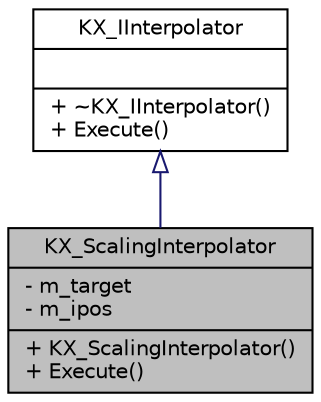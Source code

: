digraph G
{
  edge [fontname="Helvetica",fontsize="10",labelfontname="Helvetica",labelfontsize="10"];
  node [fontname="Helvetica",fontsize="10",shape=record];
  Node1 [label="{KX_ScalingInterpolator\n|- m_target\l- m_ipos\l|+ KX_ScalingInterpolator()\l+ Execute()\l}",height=0.2,width=0.4,color="black", fillcolor="grey75", style="filled" fontcolor="black"];
  Node2 -> Node1 [dir=back,color="midnightblue",fontsize="10",style="solid",arrowtail="empty",fontname="Helvetica"];
  Node2 [label="{KX_IInterpolator\n||+ ~KX_IInterpolator()\l+ Execute()\l}",height=0.2,width=0.4,color="black", fillcolor="white", style="filled",URL="$d5/dbd/classKX__IInterpolator.html"];
}
